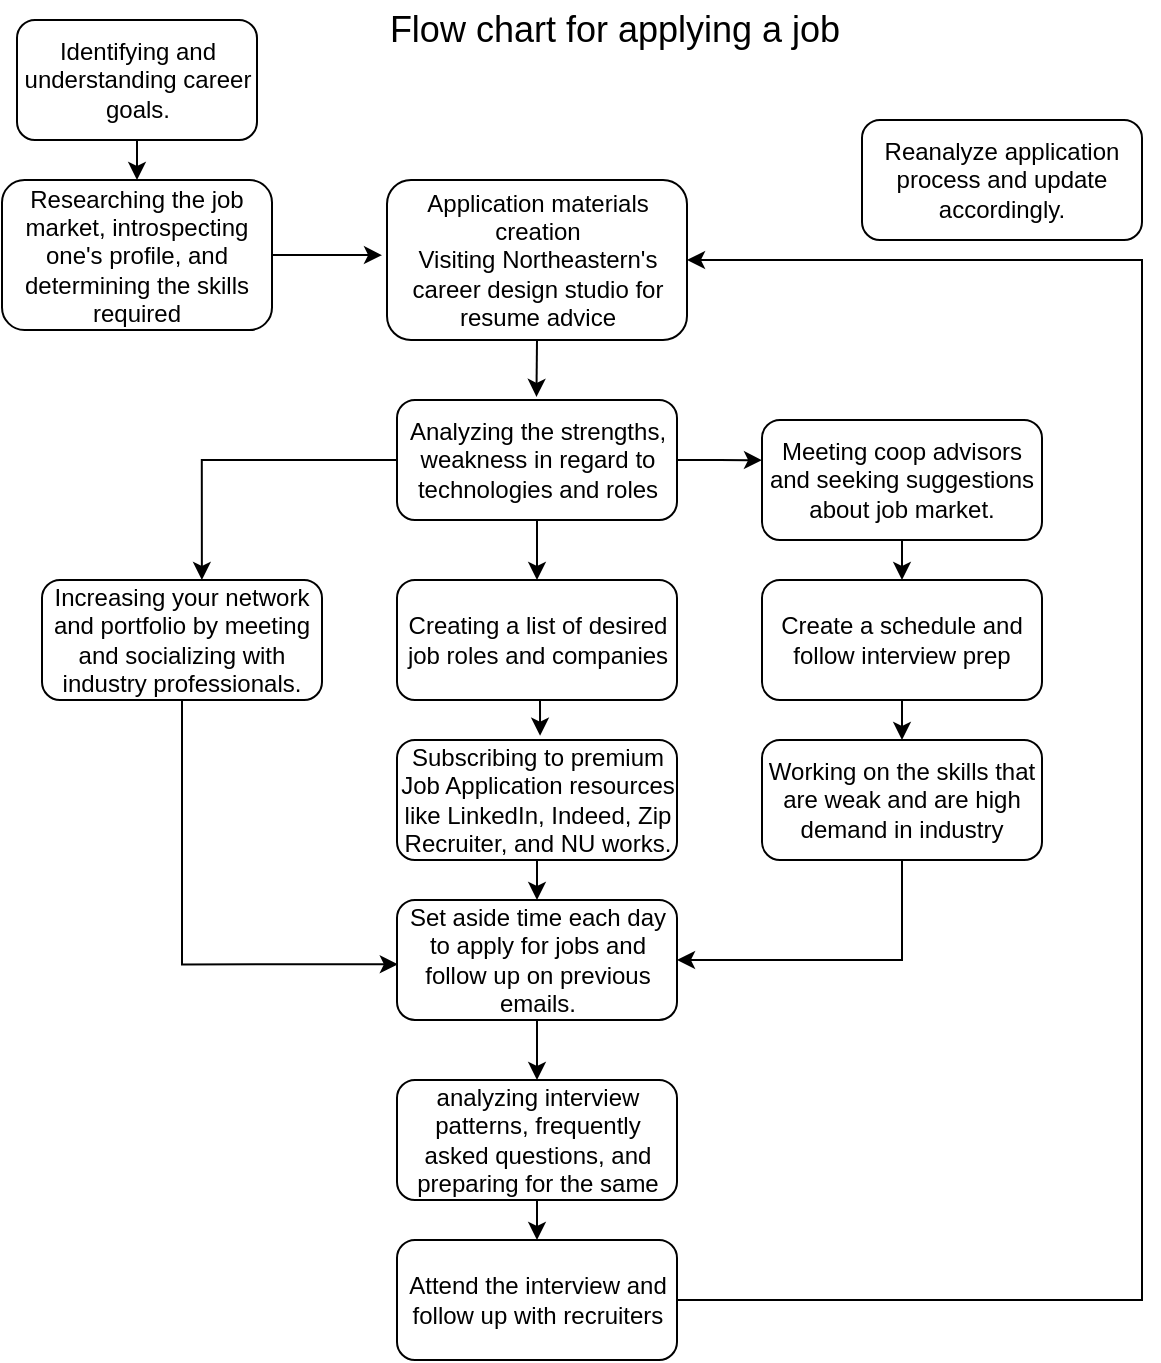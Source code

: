 <mxfile version="21.1.7" type="github" pages="2">
  <diagram id="BrMInpk6QYrPbakAZlcH" name="Page-1">
    <mxGraphModel dx="1194" dy="642" grid="1" gridSize="10" guides="1" tooltips="1" connect="1" arrows="1" fold="1" page="1" pageScale="1" pageWidth="850" pageHeight="1100" math="0" shadow="0">
      <root>
        <mxCell id="0" />
        <mxCell id="1" parent="0" />
        <mxCell id="2uj6ZHRKMXyT6HTt2TXh-19" style="edgeStyle=orthogonalEdgeStyle;rounded=0;orthogonalLoop=1;jettySize=auto;html=1;exitX=0.5;exitY=1;exitDx=0;exitDy=0;entryX=0.498;entryY=-0.026;entryDx=0;entryDy=0;entryPerimeter=0;" parent="1" source="2uj6ZHRKMXyT6HTt2TXh-2" target="2uj6ZHRKMXyT6HTt2TXh-3" edge="1">
          <mxGeometry relative="1" as="geometry" />
        </mxCell>
        <mxCell id="2uj6ZHRKMXyT6HTt2TXh-2" value="Application materials creation&lt;br&gt;Visiting Northeastern&#39;s career design studio for resume advice " style="rounded=1;whiteSpace=wrap;html=1;" parent="1" vertex="1">
          <mxGeometry x="332.5" y="90" width="150" height="80" as="geometry" />
        </mxCell>
        <mxCell id="2uj6ZHRKMXyT6HTt2TXh-20" style="edgeStyle=orthogonalEdgeStyle;rounded=0;orthogonalLoop=1;jettySize=auto;html=1;exitX=0.5;exitY=1;exitDx=0;exitDy=0;entryX=0.5;entryY=0;entryDx=0;entryDy=0;" parent="1" source="2uj6ZHRKMXyT6HTt2TXh-3" target="2uj6ZHRKMXyT6HTt2TXh-4" edge="1">
          <mxGeometry relative="1" as="geometry" />
        </mxCell>
        <mxCell id="2uj6ZHRKMXyT6HTt2TXh-21" style="edgeStyle=orthogonalEdgeStyle;rounded=0;orthogonalLoop=1;jettySize=auto;html=1;exitX=0;exitY=0.5;exitDx=0;exitDy=0;entryX=0.571;entryY=0;entryDx=0;entryDy=0;entryPerimeter=0;" parent="1" source="2uj6ZHRKMXyT6HTt2TXh-3" target="2uj6ZHRKMXyT6HTt2TXh-6" edge="1">
          <mxGeometry relative="1" as="geometry" />
        </mxCell>
        <mxCell id="2uj6ZHRKMXyT6HTt2TXh-38" style="edgeStyle=orthogonalEdgeStyle;rounded=0;orthogonalLoop=1;jettySize=auto;html=1;exitX=1;exitY=0.5;exitDx=0;exitDy=0;entryX=0;entryY=0.335;entryDx=0;entryDy=0;entryPerimeter=0;" parent="1" source="2uj6ZHRKMXyT6HTt2TXh-3" target="2uj6ZHRKMXyT6HTt2TXh-37" edge="1">
          <mxGeometry relative="1" as="geometry" />
        </mxCell>
        <mxCell id="2uj6ZHRKMXyT6HTt2TXh-3" value="Analyzing the strengths, weakness in regard to technologies and roles" style="rounded=1;whiteSpace=wrap;html=1;" parent="1" vertex="1">
          <mxGeometry x="337.5" y="200" width="140" height="60" as="geometry" />
        </mxCell>
        <mxCell id="2uj6ZHRKMXyT6HTt2TXh-24" style="edgeStyle=orthogonalEdgeStyle;rounded=0;orthogonalLoop=1;jettySize=auto;html=1;exitX=0.5;exitY=1;exitDx=0;exitDy=0;entryX=0.511;entryY=-0.036;entryDx=0;entryDy=0;entryPerimeter=0;" parent="1" source="2uj6ZHRKMXyT6HTt2TXh-4" target="2uj6ZHRKMXyT6HTt2TXh-8" edge="1">
          <mxGeometry relative="1" as="geometry" />
        </mxCell>
        <mxCell id="2uj6ZHRKMXyT6HTt2TXh-4" value="Creating a list of desired job roles and companies " style="rounded=1;whiteSpace=wrap;html=1;" parent="1" vertex="1">
          <mxGeometry x="337.5" y="290" width="140" height="60" as="geometry" />
        </mxCell>
        <mxCell id="2uj6ZHRKMXyT6HTt2TXh-26" style="edgeStyle=orthogonalEdgeStyle;rounded=0;orthogonalLoop=1;jettySize=auto;html=1;exitX=0.5;exitY=1;exitDx=0;exitDy=0;entryX=1;entryY=0.5;entryDx=0;entryDy=0;" parent="1" source="2uj6ZHRKMXyT6HTt2TXh-5" target="2uj6ZHRKMXyT6HTt2TXh-9" edge="1">
          <mxGeometry relative="1" as="geometry" />
        </mxCell>
        <mxCell id="2uj6ZHRKMXyT6HTt2TXh-5" value="Working on the  skills that are weak and are high demand in industry" style="rounded=1;whiteSpace=wrap;html=1;" parent="1" vertex="1">
          <mxGeometry x="520" y="370" width="140" height="60" as="geometry" />
        </mxCell>
        <mxCell id="2uj6ZHRKMXyT6HTt2TXh-25" style="edgeStyle=orthogonalEdgeStyle;rounded=0;orthogonalLoop=1;jettySize=auto;html=1;exitX=0.5;exitY=1;exitDx=0;exitDy=0;entryX=0.003;entryY=0.536;entryDx=0;entryDy=0;entryPerimeter=0;" parent="1" source="2uj6ZHRKMXyT6HTt2TXh-6" target="2uj6ZHRKMXyT6HTt2TXh-9" edge="1">
          <mxGeometry relative="1" as="geometry" />
        </mxCell>
        <mxCell id="2uj6ZHRKMXyT6HTt2TXh-6" value="Increasing your network and portfolio by meeting and socializing with industry professionals. " style="rounded=1;whiteSpace=wrap;html=1;" parent="1" vertex="1">
          <mxGeometry x="160" y="290" width="140" height="60" as="geometry" />
        </mxCell>
        <mxCell id="2uj6ZHRKMXyT6HTt2TXh-27" style="edgeStyle=orthogonalEdgeStyle;rounded=0;orthogonalLoop=1;jettySize=auto;html=1;exitX=0.5;exitY=1;exitDx=0;exitDy=0;entryX=0.5;entryY=0;entryDx=0;entryDy=0;" parent="1" source="2uj6ZHRKMXyT6HTt2TXh-8" target="2uj6ZHRKMXyT6HTt2TXh-9" edge="1">
          <mxGeometry relative="1" as="geometry" />
        </mxCell>
        <mxCell id="2uj6ZHRKMXyT6HTt2TXh-8" value="Subscribing to premium Job Application resources like LinkedIn, Indeed, Zip Recruiter, and NU works. " style="rounded=1;whiteSpace=wrap;html=1;" parent="1" vertex="1">
          <mxGeometry x="337.5" y="370" width="140" height="60" as="geometry" />
        </mxCell>
        <mxCell id="2uj6ZHRKMXyT6HTt2TXh-40" style="edgeStyle=orthogonalEdgeStyle;rounded=0;orthogonalLoop=1;jettySize=auto;html=1;exitX=0.5;exitY=1;exitDx=0;exitDy=0;entryX=0.5;entryY=0;entryDx=0;entryDy=0;" parent="1" source="2uj6ZHRKMXyT6HTt2TXh-9" target="2uj6ZHRKMXyT6HTt2TXh-15" edge="1">
          <mxGeometry relative="1" as="geometry" />
        </mxCell>
        <mxCell id="2uj6ZHRKMXyT6HTt2TXh-9" value="Set aside time each day to apply for jobs and follow up on previous emails. " style="rounded=1;whiteSpace=wrap;html=1;" parent="1" vertex="1">
          <mxGeometry x="337.5" y="450" width="140" height="60" as="geometry" />
        </mxCell>
        <mxCell id="2uj6ZHRKMXyT6HTt2TXh-23" style="edgeStyle=orthogonalEdgeStyle;rounded=0;orthogonalLoop=1;jettySize=auto;html=1;exitX=0.5;exitY=1;exitDx=0;exitDy=0;entryX=0.5;entryY=0;entryDx=0;entryDy=0;" parent="1" source="2uj6ZHRKMXyT6HTt2TXh-10" target="2uj6ZHRKMXyT6HTt2TXh-5" edge="1">
          <mxGeometry relative="1" as="geometry" />
        </mxCell>
        <mxCell id="2uj6ZHRKMXyT6HTt2TXh-10" value="Create a schedule and follow interview prep" style="rounded=1;whiteSpace=wrap;html=1;" parent="1" vertex="1">
          <mxGeometry x="520" y="290" width="140" height="60" as="geometry" />
        </mxCell>
        <mxCell id="2uj6ZHRKMXyT6HTt2TXh-32" style="edgeStyle=orthogonalEdgeStyle;rounded=0;orthogonalLoop=1;jettySize=auto;html=1;exitX=1;exitY=0.5;exitDx=0;exitDy=0;entryX=1;entryY=0.5;entryDx=0;entryDy=0;" parent="1" source="2uj6ZHRKMXyT6HTt2TXh-11" target="2uj6ZHRKMXyT6HTt2TXh-2" edge="1">
          <mxGeometry relative="1" as="geometry">
            <Array as="points">
              <mxPoint x="710" y="650" />
              <mxPoint x="710" y="130" />
            </Array>
          </mxGeometry>
        </mxCell>
        <mxCell id="2uj6ZHRKMXyT6HTt2TXh-11" value="Attend the interview and follow up with recruiters " style="rounded=1;whiteSpace=wrap;html=1;" parent="1" vertex="1">
          <mxGeometry x="337.5" y="620" width="140" height="60" as="geometry" />
        </mxCell>
        <mxCell id="2uj6ZHRKMXyT6HTt2TXh-12" value="Reanalyze application process and update accordingly." style="rounded=1;whiteSpace=wrap;html=1;" parent="1" vertex="1">
          <mxGeometry x="570" y="60" width="140" height="60" as="geometry" />
        </mxCell>
        <mxCell id="2uj6ZHRKMXyT6HTt2TXh-16" style="edgeStyle=orthogonalEdgeStyle;rounded=0;orthogonalLoop=1;jettySize=auto;html=1;exitX=0.5;exitY=1;exitDx=0;exitDy=0;entryX=0.5;entryY=0;entryDx=0;entryDy=0;" parent="1" source="2uj6ZHRKMXyT6HTt2TXh-13" target="2uj6ZHRKMXyT6HTt2TXh-14" edge="1">
          <mxGeometry relative="1" as="geometry" />
        </mxCell>
        <mxCell id="2uj6ZHRKMXyT6HTt2TXh-13" value="Identifying and understanding career goals. " style="rounded=1;whiteSpace=wrap;html=1;" parent="1" vertex="1">
          <mxGeometry x="147.5" y="10" width="120" height="60" as="geometry" />
        </mxCell>
        <mxCell id="2uj6ZHRKMXyT6HTt2TXh-18" style="edgeStyle=orthogonalEdgeStyle;rounded=0;orthogonalLoop=1;jettySize=auto;html=1;exitX=1;exitY=0.5;exitDx=0;exitDy=0;" parent="1" source="2uj6ZHRKMXyT6HTt2TXh-14" edge="1">
          <mxGeometry relative="1" as="geometry">
            <mxPoint x="330" y="127.571" as="targetPoint" />
          </mxGeometry>
        </mxCell>
        <mxCell id="2uj6ZHRKMXyT6HTt2TXh-14" value="Researching the job market, introspecting one&#39;s profile, and determining the skills required " style="rounded=1;whiteSpace=wrap;html=1;" parent="1" vertex="1">
          <mxGeometry x="140" y="90" width="135" height="75" as="geometry" />
        </mxCell>
        <mxCell id="2uj6ZHRKMXyT6HTt2TXh-30" style="edgeStyle=orthogonalEdgeStyle;rounded=0;orthogonalLoop=1;jettySize=auto;html=1;exitX=0.5;exitY=1;exitDx=0;exitDy=0;entryX=0.5;entryY=0;entryDx=0;entryDy=0;" parent="1" source="2uj6ZHRKMXyT6HTt2TXh-15" target="2uj6ZHRKMXyT6HTt2TXh-11" edge="1">
          <mxGeometry relative="1" as="geometry" />
        </mxCell>
        <mxCell id="2uj6ZHRKMXyT6HTt2TXh-15" value="analyzing interview patterns, frequently asked questions, and preparing for the same " style="rounded=1;whiteSpace=wrap;html=1;" parent="1" vertex="1">
          <mxGeometry x="337.5" y="540" width="140" height="60" as="geometry" />
        </mxCell>
        <mxCell id="2uj6ZHRKMXyT6HTt2TXh-33" value="&lt;font style=&quot;font-size: 18px;&quot;&gt;Flow chart for applying a job&lt;/font&gt;" style="text;html=1;strokeColor=none;fillColor=none;align=center;verticalAlign=middle;whiteSpace=wrap;rounded=0;" parent="1" vertex="1">
          <mxGeometry x="300" width="292.5" height="30" as="geometry" />
        </mxCell>
        <mxCell id="2uj6ZHRKMXyT6HTt2TXh-39" style="edgeStyle=orthogonalEdgeStyle;rounded=0;orthogonalLoop=1;jettySize=auto;html=1;exitX=0.5;exitY=1;exitDx=0;exitDy=0;entryX=0.5;entryY=0;entryDx=0;entryDy=0;" parent="1" source="2uj6ZHRKMXyT6HTt2TXh-37" target="2uj6ZHRKMXyT6HTt2TXh-10" edge="1">
          <mxGeometry relative="1" as="geometry" />
        </mxCell>
        <mxCell id="2uj6ZHRKMXyT6HTt2TXh-37" value="Meeting coop advisors and seeking suggestions about job market." style="rounded=1;whiteSpace=wrap;html=1;" parent="1" vertex="1">
          <mxGeometry x="520" y="210" width="140" height="60" as="geometry" />
        </mxCell>
      </root>
    </mxGraphModel>
  </diagram>
  <diagram id="OmKaf5ipwbCbOi2I23L4" name="Page-2">
    <mxGraphModel dx="1194" dy="642" grid="1" gridSize="10" guides="1" tooltips="1" connect="1" arrows="1" fold="1" page="1" pageScale="1" pageWidth="850" pageHeight="1100" math="0" shadow="0">
      <root>
        <mxCell id="0" />
        <mxCell id="1" parent="0" />
        <mxCell id="JUYkBPtWjrpwsak8AsdJ-1" value="" style="rounded=0;whiteSpace=wrap;html=1;" vertex="1" parent="1">
          <mxGeometry x="310" y="130" width="250" height="200" as="geometry" />
        </mxCell>
        <mxCell id="JUYkBPtWjrpwsak8AsdJ-10" style="edgeStyle=orthogonalEdgeStyle;rounded=0;orthogonalLoop=1;jettySize=auto;html=1;exitX=0;exitY=0.5;exitDx=0;exitDy=0;entryX=1;entryY=0.5;entryDx=0;entryDy=0;" edge="1" parent="1" source="JUYkBPtWjrpwsak8AsdJ-2" target="JUYkBPtWjrpwsak8AsdJ-4">
          <mxGeometry relative="1" as="geometry" />
        </mxCell>
        <mxCell id="JUYkBPtWjrpwsak8AsdJ-2" value="&lt;b&gt;(i,j)&lt;/b&gt;" style="rounded=0;whiteSpace=wrap;html=1;" vertex="1" parent="1">
          <mxGeometry x="490" y="160" width="40" height="30" as="geometry" />
        </mxCell>
        <mxCell id="JUYkBPtWjrpwsak8AsdJ-3" value="&lt;b&gt;(i-1,j)&lt;/b&gt;" style="rounded=0;whiteSpace=wrap;html=1;" vertex="1" parent="1">
          <mxGeometry x="490" y="200" width="40" height="30" as="geometry" />
        </mxCell>
        <mxCell id="JUYkBPtWjrpwsak8AsdJ-4" value="&lt;b&gt;(i,j-1)&lt;/b&gt;" style="rounded=0;whiteSpace=wrap;html=1;" vertex="1" parent="1">
          <mxGeometry x="440" y="160" width="40" height="30" as="geometry" />
        </mxCell>
        <mxCell id="JUYkBPtWjrpwsak8AsdJ-5" value="&lt;b&gt;(i-2,j)&lt;/b&gt;" style="rounded=0;whiteSpace=wrap;html=1;" vertex="1" parent="1">
          <mxGeometry x="490" y="240" width="40" height="30" as="geometry" />
        </mxCell>
        <mxCell id="JUYkBPtWjrpwsak8AsdJ-6" value="&lt;b&gt;(i-2,j-2)&lt;/b&gt;" style="rounded=0;whiteSpace=wrap;html=1;" vertex="1" parent="1">
          <mxGeometry x="400" y="240" width="40" height="30" as="geometry" />
        </mxCell>
        <mxCell id="JUYkBPtWjrpwsak8AsdJ-7" value="" style="endArrow=classic;html=1;rounded=0;exitX=0;exitY=1;exitDx=0;exitDy=0;entryX=1;entryY=0;entryDx=0;entryDy=0;" edge="1" parent="1" source="JUYkBPtWjrpwsak8AsdJ-2" target="JUYkBPtWjrpwsak8AsdJ-6">
          <mxGeometry width="50" height="50" relative="1" as="geometry">
            <mxPoint x="400" y="290" as="sourcePoint" />
            <mxPoint x="450" y="240" as="targetPoint" />
          </mxGeometry>
        </mxCell>
        <mxCell id="JUYkBPtWjrpwsak8AsdJ-9" value="" style="endArrow=classic;html=1;rounded=0;exitX=1;exitY=0.5;exitDx=0;exitDy=0;entryX=1;entryY=0.5;entryDx=0;entryDy=0;" edge="1" parent="1" source="JUYkBPtWjrpwsak8AsdJ-2" target="JUYkBPtWjrpwsak8AsdJ-3">
          <mxGeometry width="50" height="50" relative="1" as="geometry">
            <mxPoint x="400" y="290" as="sourcePoint" />
            <mxPoint x="450" y="240" as="targetPoint" />
          </mxGeometry>
        </mxCell>
        <mxCell id="JUYkBPtWjrpwsak8AsdJ-11" value="Cell at {i,j} is dependent on the substructures of Cells at (i-1,j) , (i-2,j-2), (i,j-1) depending upon the last operation performed" style="text;html=1;align=center;verticalAlign=middle;resizable=0;points=[];autosize=1;strokeColor=none;fillColor=none;" vertex="1" parent="1">
          <mxGeometry x="125" y="360" width="670" height="30" as="geometry" />
        </mxCell>
      </root>
    </mxGraphModel>
  </diagram>
</mxfile>
